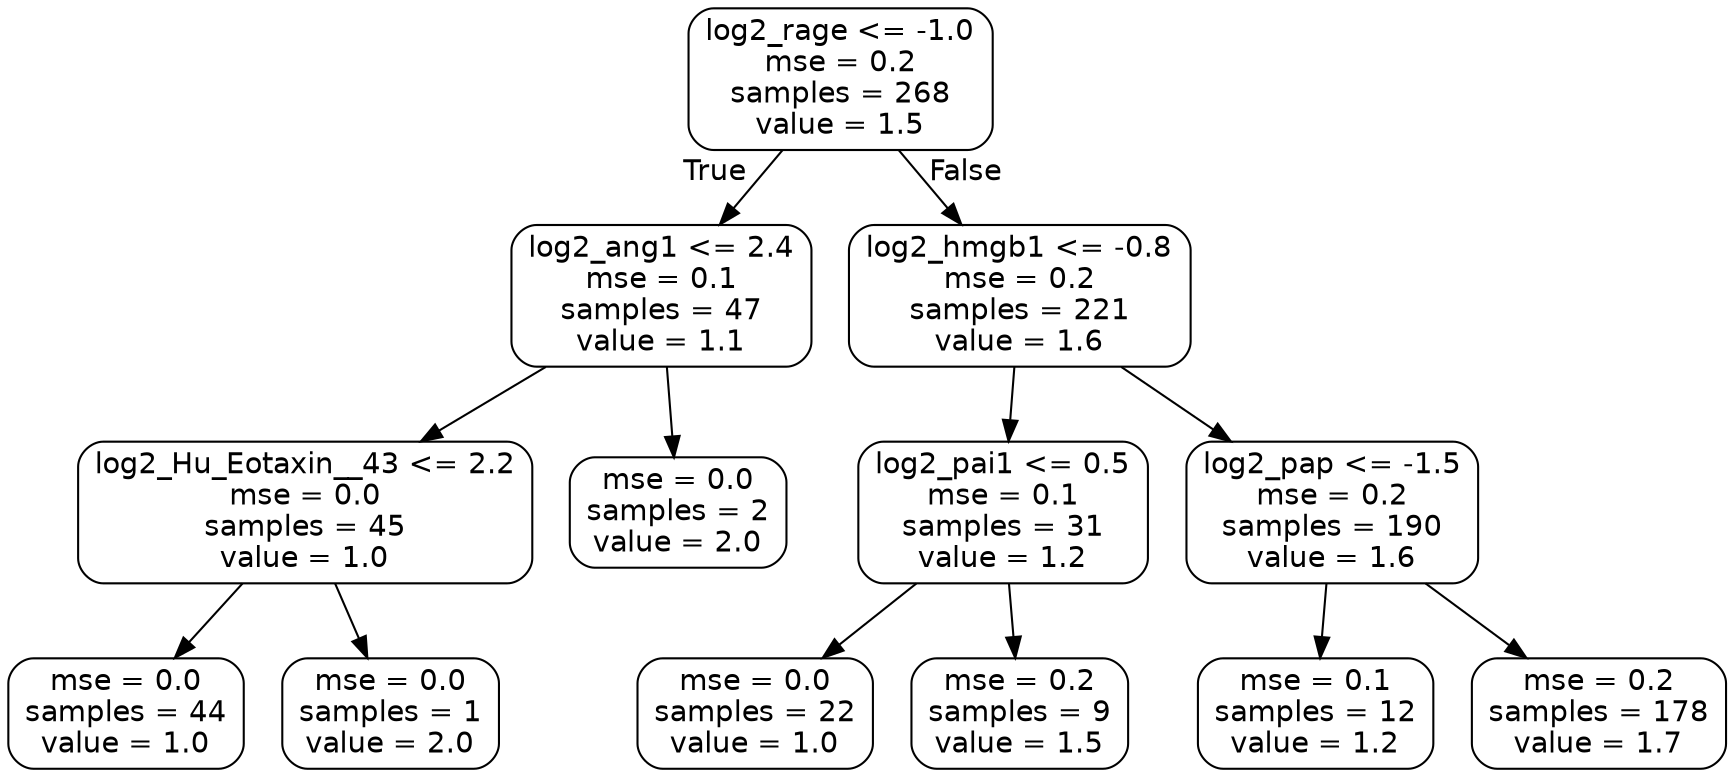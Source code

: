 digraph Tree {
node [shape=box, style="rounded", color="black", fontname=helvetica] ;
edge [fontname=helvetica] ;
0 [label="log2_rage <= -1.0\nmse = 0.2\nsamples = 268\nvalue = 1.5"] ;
1 [label="log2_ang1 <= 2.4\nmse = 0.1\nsamples = 47\nvalue = 1.1"] ;
0 -> 1 [labeldistance=2.5, labelangle=45, headlabel="True"] ;
2 [label="log2_Hu_Eotaxin__43 <= 2.2\nmse = 0.0\nsamples = 45\nvalue = 1.0"] ;
1 -> 2 ;
3 [label="mse = 0.0\nsamples = 44\nvalue = 1.0"] ;
2 -> 3 ;
4 [label="mse = 0.0\nsamples = 1\nvalue = 2.0"] ;
2 -> 4 ;
5 [label="mse = 0.0\nsamples = 2\nvalue = 2.0"] ;
1 -> 5 ;
6 [label="log2_hmgb1 <= -0.8\nmse = 0.2\nsamples = 221\nvalue = 1.6"] ;
0 -> 6 [labeldistance=2.5, labelangle=-45, headlabel="False"] ;
7 [label="log2_pai1 <= 0.5\nmse = 0.1\nsamples = 31\nvalue = 1.2"] ;
6 -> 7 ;
8 [label="mse = 0.0\nsamples = 22\nvalue = 1.0"] ;
7 -> 8 ;
9 [label="mse = 0.2\nsamples = 9\nvalue = 1.5"] ;
7 -> 9 ;
10 [label="log2_pap <= -1.5\nmse = 0.2\nsamples = 190\nvalue = 1.6"] ;
6 -> 10 ;
11 [label="mse = 0.1\nsamples = 12\nvalue = 1.2"] ;
10 -> 11 ;
12 [label="mse = 0.2\nsamples = 178\nvalue = 1.7"] ;
10 -> 12 ;
}